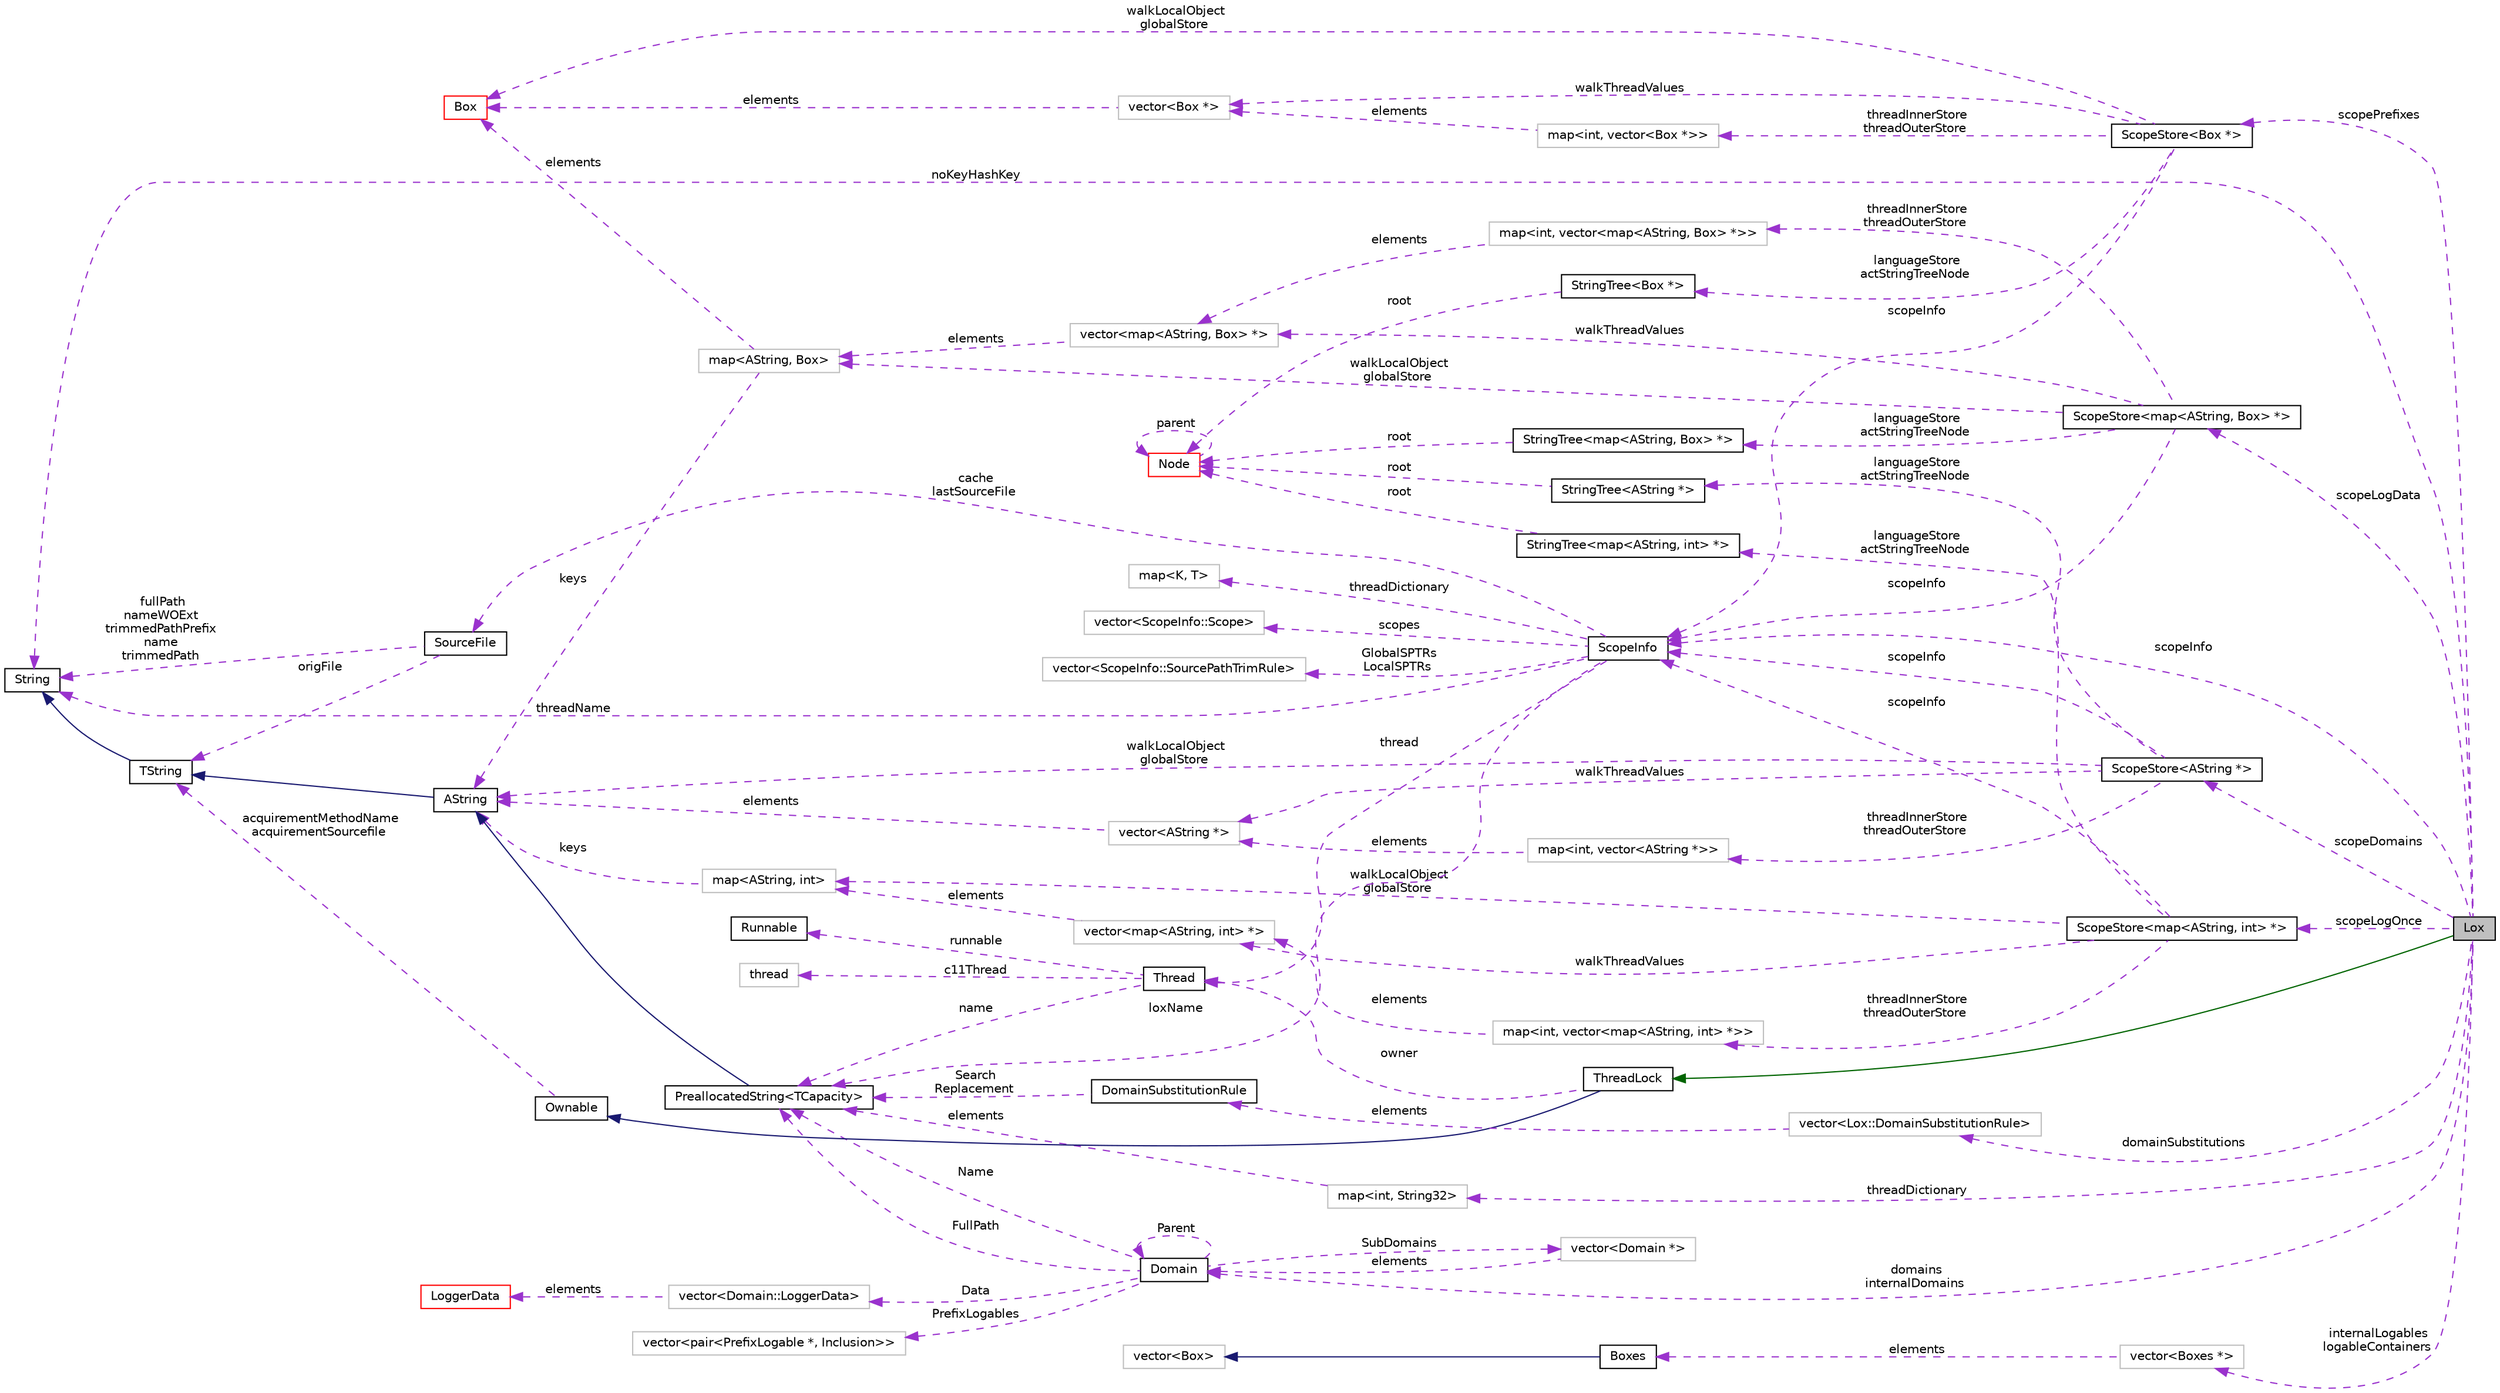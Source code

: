 digraph "Lox"
{
  edge [fontname="Helvetica",fontsize="10",labelfontname="Helvetica",labelfontsize="10"];
  node [fontname="Helvetica",fontsize="10",shape=record];
  rankdir="LR";
  Node3 [label="Lox",height=0.2,width=0.4,color="black", fillcolor="grey75", style="filled", fontcolor="black"];
  Node13 [label="ScopeStore\<map\<AString, Box\> *\>",height=0.2,width=0.4,color="black", fillcolor="white", style="filled",URL="$classaworx_1_1lox_1_1core_1_1ScopeStore.html"];
  Node15 [label="map\<K, T\>",height=0.2,width=0.4,color="grey75", fillcolor="white", style="filled",tooltip="STL class. "];
  Node19 [label="vector\<ScopeInfo::Scope\>",height=0.2,width=0.4,color="grey75", fillcolor="white", style="filled"];
  Node22 [label="vector\<ScopeInfo::SourcePathTrimRule\>",height=0.2,width=0.4,color="grey75", fillcolor="white", style="filled"];
  Node25 [label="map\<int, vector\<map\<AString, Box\> *\>\>",height=0.2,width=0.4,color="grey75", fillcolor="white", style="filled"];
  Node26 [label="vector\<map\<AString, Box\> *\>",height=0.2,width=0.4,color="grey75", fillcolor="white", style="filled"];
  Node27 [label="map\<AString, Box\>",height=0.2,width=0.4,color="grey75", fillcolor="white", style="filled"];
  Node31 [label="StringTree\<map\<AString, Box\> *\>",height=0.2,width=0.4,color="black", fillcolor="white", style="filled",URL="$classaworx_1_1lib_1_1util_1_1StringTree.html"];
  Node33 [label="ScopeStore\<AString *\>",height=0.2,width=0.4,color="black", fillcolor="white", style="filled",URL="$classaworx_1_1lox_1_1core_1_1ScopeStore.html"];
  Node34 [label="StringTree\<AString *\>",height=0.2,width=0.4,color="black", fillcolor="white", style="filled",URL="$classaworx_1_1lib_1_1util_1_1StringTree.html"];
  Node35 [label="vector\<AString *\>",height=0.2,width=0.4,color="grey75", fillcolor="white", style="filled"];
  Node36 [label="map\<int, vector\<AString *\>\>",height=0.2,width=0.4,color="grey75", fillcolor="white", style="filled"];
  Node37 [label="ScopeStore\<Box *\>",height=0.2,width=0.4,color="black", fillcolor="white", style="filled",URL="$classaworx_1_1lox_1_1core_1_1ScopeStore.html"];
  Node38 [label="StringTree\<Box *\>",height=0.2,width=0.4,color="black", fillcolor="white", style="filled",URL="$classaworx_1_1lib_1_1util_1_1StringTree.html"];
  Node39 [label="vector\<Box *\>",height=0.2,width=0.4,color="grey75", fillcolor="white", style="filled"];
  Node40 [label="map\<int, vector\<Box *\>\>",height=0.2,width=0.4,color="grey75", fillcolor="white", style="filled"];
  Node41 [label="map\<int, String32\>",height=0.2,width=0.4,color="grey75", fillcolor="white", style="filled"];
  Node42 [label="vector\<Lox::DomainSubstitutionRule\>",height=0.2,width=0.4,color="grey75", fillcolor="white", style="filled"];
  Node44 [label="ScopeStore\<map\<AString, int\> *\>",height=0.2,width=0.4,color="black", fillcolor="white", style="filled",URL="$classaworx_1_1lox_1_1core_1_1ScopeStore.html"];
  Node45 [label="map\<int, vector\<map\<AString, int\> *\>\>",height=0.2,width=0.4,color="grey75", fillcolor="white", style="filled"];
  Node46 [label="vector\<map\<AString, int\> *\>",height=0.2,width=0.4,color="grey75", fillcolor="white", style="filled"];
  Node47 [label="map\<AString, int\>",height=0.2,width=0.4,color="grey75", fillcolor="white", style="filled"];
  Node48 [label="StringTree\<map\<AString, int\> *\>",height=0.2,width=0.4,color="black", fillcolor="white", style="filled",URL="$classaworx_1_1lib_1_1util_1_1StringTree.html"];
  Node49 [label="vector\<Boxes *\>",height=0.2,width=0.4,color="grey75", fillcolor="white", style="filled"];
  Node51 [label="vector\<Box\>",height=0.2,width=0.4,color="grey75", fillcolor="white", style="filled",tooltip="STL class. "];
  Node53 [label="vector\<Domain::LoggerData\>",height=0.2,width=0.4,color="grey75", fillcolor="white", style="filled"];
  Node59 [label="vector\<Domain *\>",height=0.2,width=0.4,color="grey75", fillcolor="white", style="filled"];
  Node60 [label="vector\<pair\<PrefixLogable *, Inclusion\>\>",height=0.2,width=0.4,color="grey75", fillcolor="white", style="filled"];
  Node10 [label="PreallocatedString\<TCapacity\>",height=0.2,width=0.4,color="black", fillcolor="white", style="filled",URL="$classaworx_1_1lib_1_1strings_1_1PreallocatedString.html"];
  Node4 -> Node3 [dir="back",color="darkgreen",fontsize="10",style="solid",fontname="Helvetica"];
  Node5 -> Node4 [dir="back",color="midnightblue",fontsize="10",style="solid",fontname="Helvetica"];
  Node6 -> Node5 [dir="back",color="darkorchid3",fontsize="10",style="dashed",label=" acquirementMethodName\nacquirementSourcefile" ,fontname="Helvetica"];
  Node6 -> Node11 [dir="back",color="midnightblue",fontsize="10",style="solid",fontname="Helvetica"];
  Node6 -> Node18 [dir="back",color="darkorchid3",fontsize="10",style="dashed",label=" origFile" ,fontname="Helvetica"];
  Node7 -> Node3 [dir="back",color="darkorchid3",fontsize="10",style="dashed",label=" noKeyHashKey" ,fontname="Helvetica"];
  Node7 -> Node6 [dir="back",color="midnightblue",fontsize="10",style="solid",fontname="Helvetica"];
  Node7 -> Node14 [dir="back",color="darkorchid3",fontsize="10",style="dashed",label=" threadName" ,fontname="Helvetica"];
  Node7 -> Node18 [dir="back",color="darkorchid3",fontsize="10",style="dashed",label=" fullPath\nnameWOExt\ntrimmedPathPrefix\nname\ntrimmedPath" ,fontname="Helvetica"];
  Node8 -> Node4 [dir="back",color="darkorchid3",fontsize="10",style="dashed",label=" owner" ,fontname="Helvetica"];
  Node8 -> Node14 [dir="back",color="darkorchid3",fontsize="10",style="dashed",label=" thread" ,fontname="Helvetica"];
  Node9 -> Node8 [dir="back",color="darkorchid3",fontsize="10",style="dashed",label=" runnable" ,fontname="Helvetica"];
  Node10 -> Node8 [dir="back",color="darkorchid3",fontsize="10",style="dashed",label=" name" ,fontname="Helvetica"];
  Node10 -> Node14 [dir="back",color="darkorchid3",fontsize="10",style="dashed",label=" loxName" ,fontname="Helvetica"];
  Node10 -> Node41 [dir="back",color="darkorchid3",fontsize="10",style="dashed",label=" elements" ,fontname="Helvetica"];
  Node10 -> Node43 [dir="back",color="darkorchid3",fontsize="10",style="dashed",label=" Search\nReplacement" ,fontname="Helvetica"];
  Node10 -> Node52 [dir="back",color="darkorchid3",fontsize="10",style="dashed",label=" Name" ,fontname="Helvetica"];
  Node10 -> Node52 [dir="back",color="darkorchid3",fontsize="10",style="dashed",label=" FullPath" ,fontname="Helvetica"];
  Node11 -> Node10 [dir="back",color="midnightblue",fontsize="10",style="solid",fontname="Helvetica"];
  Node11 -> Node27 [dir="back",color="darkorchid3",fontsize="10",style="dashed",label=" keys" ,fontname="Helvetica"];
  Node11 -> Node33 [dir="back",color="darkorchid3",fontsize="10",style="dashed",label=" walkLocalObject\nglobalStore" ,fontname="Helvetica"];
  Node11 -> Node35 [dir="back",color="darkorchid3",fontsize="10",style="dashed",label=" elements" ,fontname="Helvetica"];
  Node11 -> Node47 [dir="back",color="darkorchid3",fontsize="10",style="dashed",label=" keys" ,fontname="Helvetica"];
  Node12 -> Node8 [dir="back",color="darkorchid3",fontsize="10",style="dashed",label=" c11Thread" ,fontname="Helvetica"];
  Node13 -> Node3 [dir="back",color="darkorchid3",fontsize="10",style="dashed",label=" scopeLogData" ,fontname="Helvetica"];
  Node14 -> Node3 [dir="back",color="darkorchid3",fontsize="10",style="dashed",label=" scopeInfo" ,fontname="Helvetica"];
  Node14 -> Node13 [dir="back",color="darkorchid3",fontsize="10",style="dashed",label=" scopeInfo" ,fontname="Helvetica"];
  Node14 -> Node33 [dir="back",color="darkorchid3",fontsize="10",style="dashed",label=" scopeInfo" ,fontname="Helvetica"];
  Node14 -> Node37 [dir="back",color="darkorchid3",fontsize="10",style="dashed",label=" scopeInfo" ,fontname="Helvetica"];
  Node14 -> Node44 [dir="back",color="darkorchid3",fontsize="10",style="dashed",label=" scopeInfo" ,fontname="Helvetica"];
  Node15 -> Node14 [dir="back",color="darkorchid3",fontsize="10",style="dashed",label=" threadDictionary" ,fontname="Helvetica"];
  Node18 -> Node14 [dir="back",color="darkorchid3",fontsize="10",style="dashed",label=" cache\nlastSourceFile" ,fontname="Helvetica"];
  Node19 -> Node14 [dir="back",color="darkorchid3",fontsize="10",style="dashed",label=" scopes" ,fontname="Helvetica"];
  Node22 -> Node14 [dir="back",color="darkorchid3",fontsize="10",style="dashed",label=" GlobalSPTRs\nLocalSPTRs" ,fontname="Helvetica"];
  Node25 -> Node13 [dir="back",color="darkorchid3",fontsize="10",style="dashed",label=" threadInnerStore\nthreadOuterStore" ,fontname="Helvetica"];
  Node26 -> Node13 [dir="back",color="darkorchid3",fontsize="10",style="dashed",label=" walkThreadValues" ,fontname="Helvetica"];
  Node26 -> Node25 [dir="back",color="darkorchid3",fontsize="10",style="dashed",label=" elements" ,fontname="Helvetica"];
  Node27 -> Node13 [dir="back",color="darkorchid3",fontsize="10",style="dashed",label=" walkLocalObject\nglobalStore" ,fontname="Helvetica"];
  Node27 -> Node26 [dir="back",color="darkorchid3",fontsize="10",style="dashed",label=" elements" ,fontname="Helvetica"];
  Node28 -> Node27 [dir="back",color="darkorchid3",fontsize="10",style="dashed",label=" elements" ,fontname="Helvetica"];
  Node28 -> Node37 [dir="back",color="darkorchid3",fontsize="10",style="dashed",label=" walkLocalObject\nglobalStore" ,fontname="Helvetica"];
  Node28 -> Node39 [dir="back",color="darkorchid3",fontsize="10",style="dashed",label=" elements" ,fontname="Helvetica"];
  Node31 -> Node13 [dir="back",color="darkorchid3",fontsize="10",style="dashed",label=" languageStore\nactStringTreeNode" ,fontname="Helvetica"];
  Node32 -> Node31 [dir="back",color="darkorchid3",fontsize="10",style="dashed",label=" root" ,fontname="Helvetica"];
  Node32 -> Node32 [dir="back",color="darkorchid3",fontsize="10",style="dashed",label=" parent" ,fontname="Helvetica"];
  Node32 -> Node34 [dir="back",color="darkorchid3",fontsize="10",style="dashed",label=" root" ,fontname="Helvetica"];
  Node32 -> Node38 [dir="back",color="darkorchid3",fontsize="10",style="dashed",label=" root" ,fontname="Helvetica"];
  Node32 -> Node48 [dir="back",color="darkorchid3",fontsize="10",style="dashed",label=" root" ,fontname="Helvetica"];
  Node33 -> Node3 [dir="back",color="darkorchid3",fontsize="10",style="dashed",label=" scopeDomains" ,fontname="Helvetica"];
  Node34 -> Node33 [dir="back",color="darkorchid3",fontsize="10",style="dashed",label=" languageStore\nactStringTreeNode" ,fontname="Helvetica"];
  Node35 -> Node33 [dir="back",color="darkorchid3",fontsize="10",style="dashed",label=" walkThreadValues" ,fontname="Helvetica"];
  Node35 -> Node36 [dir="back",color="darkorchid3",fontsize="10",style="dashed",label=" elements" ,fontname="Helvetica"];
  Node36 -> Node33 [dir="back",color="darkorchid3",fontsize="10",style="dashed",label=" threadInnerStore\nthreadOuterStore" ,fontname="Helvetica"];
  Node37 -> Node3 [dir="back",color="darkorchid3",fontsize="10",style="dashed",label=" scopePrefixes" ,fontname="Helvetica"];
  Node38 -> Node37 [dir="back",color="darkorchid3",fontsize="10",style="dashed",label=" languageStore\nactStringTreeNode" ,fontname="Helvetica"];
  Node39 -> Node37 [dir="back",color="darkorchid3",fontsize="10",style="dashed",label=" walkThreadValues" ,fontname="Helvetica"];
  Node39 -> Node40 [dir="back",color="darkorchid3",fontsize="10",style="dashed",label=" elements" ,fontname="Helvetica"];
  Node40 -> Node37 [dir="back",color="darkorchid3",fontsize="10",style="dashed",label=" threadInnerStore\nthreadOuterStore" ,fontname="Helvetica"];
  Node41 -> Node3 [dir="back",color="darkorchid3",fontsize="10",style="dashed",label=" threadDictionary" ,fontname="Helvetica"];
  Node42 -> Node3 [dir="back",color="darkorchid3",fontsize="10",style="dashed",label=" domainSubstitutions" ,fontname="Helvetica"];
  Node43 -> Node42 [dir="back",color="darkorchid3",fontsize="10",style="dashed",label=" elements" ,fontname="Helvetica"];
  Node44 -> Node3 [dir="back",color="darkorchid3",fontsize="10",style="dashed",label=" scopeLogOnce" ,fontname="Helvetica"];
  Node45 -> Node44 [dir="back",color="darkorchid3",fontsize="10",style="dashed",label=" threadInnerStore\nthreadOuterStore" ,fontname="Helvetica"];
  Node46 -> Node44 [dir="back",color="darkorchid3",fontsize="10",style="dashed",label=" walkThreadValues" ,fontname="Helvetica"];
  Node46 -> Node45 [dir="back",color="darkorchid3",fontsize="10",style="dashed",label=" elements" ,fontname="Helvetica"];
  Node47 -> Node44 [dir="back",color="darkorchid3",fontsize="10",style="dashed",label=" walkLocalObject\nglobalStore" ,fontname="Helvetica"];
  Node47 -> Node46 [dir="back",color="darkorchid3",fontsize="10",style="dashed",label=" elements" ,fontname="Helvetica"];
  Node48 -> Node44 [dir="back",color="darkorchid3",fontsize="10",style="dashed",label=" languageStore\nactStringTreeNode" ,fontname="Helvetica"];
  Node49 -> Node3 [dir="back",color="darkorchid3",fontsize="10",style="dashed",label=" internalLogables\nlogableContainers" ,fontname="Helvetica"];
  Node50 -> Node49 [dir="back",color="darkorchid3",fontsize="10",style="dashed",label=" elements" ,fontname="Helvetica"];
  Node51 -> Node50 [dir="back",color="midnightblue",fontsize="10",style="solid",fontname="Helvetica"];
  Node52 -> Node3 [dir="back",color="darkorchid3",fontsize="10",style="dashed",label=" domains\ninternalDomains" ,fontname="Helvetica"];
  Node52 -> Node52 [dir="back",color="darkorchid3",fontsize="10",style="dashed",label=" Parent" ,fontname="Helvetica"];
  Node52 -> Node59 [dir="back",color="darkorchid3",fontsize="10",style="dashed",label=" elements" ,fontname="Helvetica"];
  Node53 -> Node52 [dir="back",color="darkorchid3",fontsize="10",style="dashed",label=" Data" ,fontname="Helvetica"];
  Node54 -> Node53 [dir="back",color="darkorchid3",fontsize="10",style="dashed",label=" elements" ,fontname="Helvetica"];
  Node59 -> Node52 [dir="back",color="darkorchid3",fontsize="10",style="dashed",label=" SubDomains" ,fontname="Helvetica"];
  Node60 -> Node52 [dir="back",color="darkorchid3",fontsize="10",style="dashed",label=" PrefixLogables" ,fontname="Helvetica"];
  Node4 [label="ThreadLock",height=0.2,width=0.4,color="black", fillcolor="white", style="filled",URL="$classaworx_1_1lib_1_1threads_1_1ThreadLock.html"];
  Node5 [label="Ownable",height=0.2,width=0.4,color="black", fillcolor="white", style="filled",URL="$classaworx_1_1lib_1_1lang_1_1Ownable.html"];
  Node6 [label="TString",height=0.2,width=0.4,color="black", fillcolor="white", style="filled",URL="$classaworx_1_1lib_1_1strings_1_1TString.html"];
  Node7 [label="String",height=0.2,width=0.4,color="black", fillcolor="white", style="filled",URL="$classaworx_1_1lib_1_1strings_1_1String.html"];
  Node8 [label="Thread",height=0.2,width=0.4,color="black", fillcolor="white", style="filled",URL="$classaworx_1_1lib_1_1threads_1_1Thread.html"];
  Node9 [label="Runnable",height=0.2,width=0.4,color="black", fillcolor="white", style="filled",URL="$classaworx_1_1lib_1_1threads_1_1Runnable.html"];
  Node11 [label="AString",height=0.2,width=0.4,color="black", fillcolor="white", style="filled",URL="$classaworx_1_1lib_1_1strings_1_1AString.html"];
  Node12 [label="thread",height=0.2,width=0.4,color="grey75", fillcolor="white", style="filled",tooltip="STL class. "];
  Node14 [label="ScopeInfo",height=0.2,width=0.4,color="black", fillcolor="white", style="filled",URL="$classaworx_1_1lox_1_1core_1_1ScopeInfo.html"];
  Node18 [label="SourceFile",height=0.2,width=0.4,color="black", fillcolor="white", style="filled",URL="$structaworx_1_1lox_1_1core_1_1ScopeInfo_1_1SourceFile.html"];
  Node28 [label="Box",height=0.2,width=0.4,color="red", fillcolor="white", style="filled",URL="$classaworx_1_1lib_1_1boxing_1_1Box.html"];
  Node32 [label="Node",height=0.2,width=0.4,color="red", fillcolor="white", style="filled",URL="$structaworx_1_1lib_1_1util_1_1StringTree_1_1Node.html"];
  Node43 [label="DomainSubstitutionRule",height=0.2,width=0.4,color="black", fillcolor="white", style="filled",URL="$structaworx_1_1lox_1_1Lox_1_1DomainSubstitutionRule.html"];
  Node50 [label="Boxes",height=0.2,width=0.4,color="black", fillcolor="white", style="filled",URL="$classaworx_1_1lib_1_1boxing_1_1Boxes.html"];
  Node52 [label="Domain",height=0.2,width=0.4,color="black", fillcolor="white", style="filled",URL="$classaworx_1_1lox_1_1core_1_1Domain.html"];
  Node54 [label="LoggerData",height=0.2,width=0.4,color="red", fillcolor="white", style="filled",URL="$structaworx_1_1lox_1_1core_1_1Domain_1_1LoggerData.html"];
}

